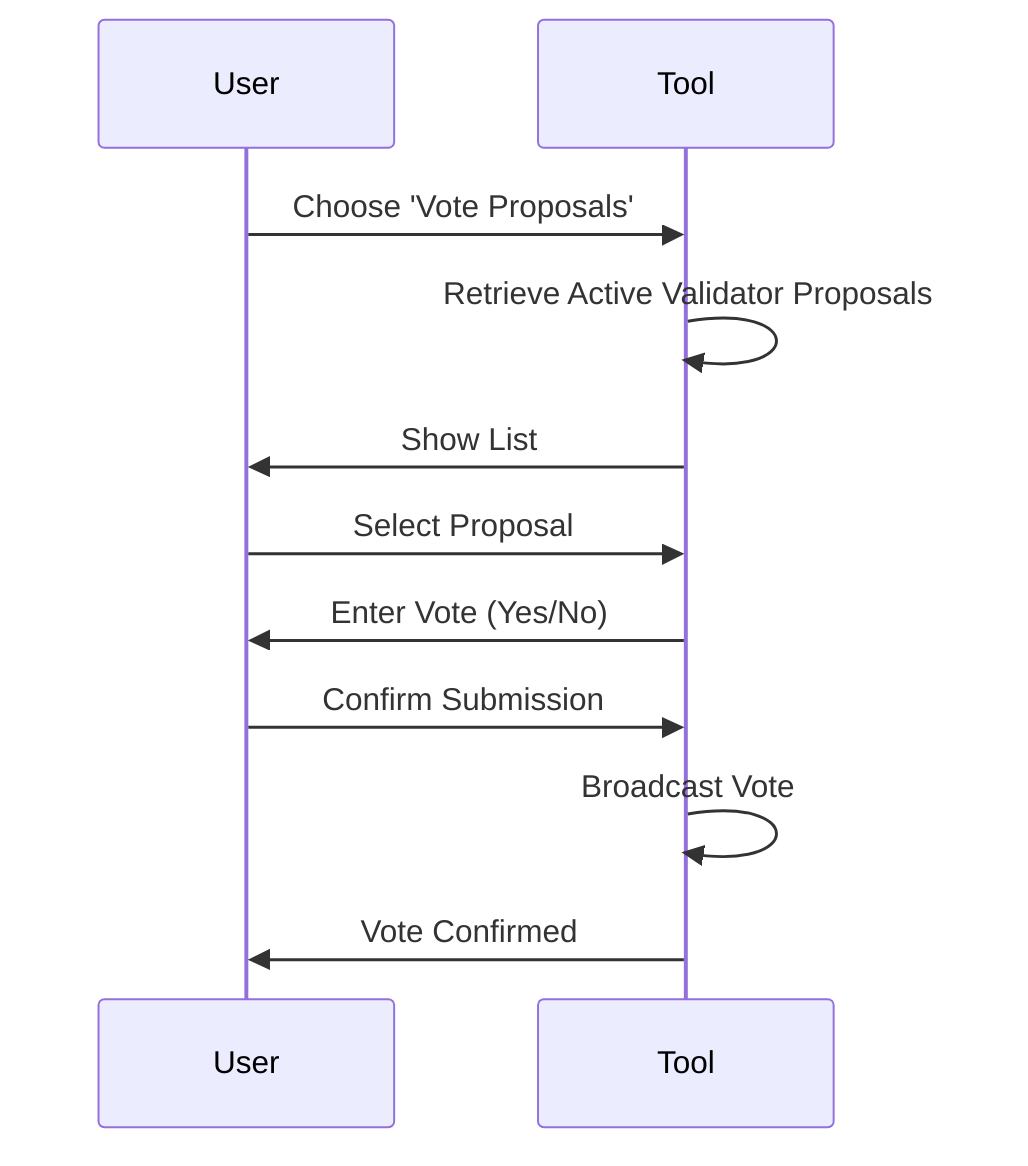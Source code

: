 sequenceDiagram
    participant User
    participant Tool
    User->>Tool: Choose 'Vote Proposals'
    Tool->>Tool: Retrieve Active Validator Proposals
    Tool->>User: Show List
    User->>Tool: Select Proposal
    Tool->>User: Enter Vote (Yes/No)
    User->>Tool: Confirm Submission
    Tool->>Tool: Broadcast Vote
    Tool->>User: Vote Confirmed